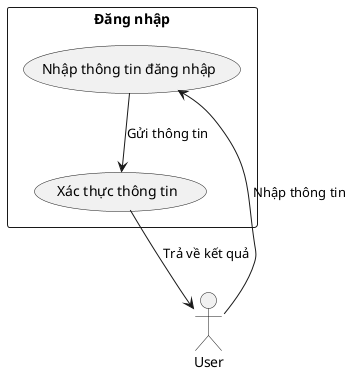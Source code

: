 @startuml
actor User
rectangle "Đăng nhập" {
  usecase "Nhập thông tin đăng nhập" as U1
  usecase "Xác thực thông tin" as U2
  User --> U1 : Nhập thông tin
  U1 --> U2 : Gửi thông tin
  U2 --> User : Trả về kết quả
}
@enduml
